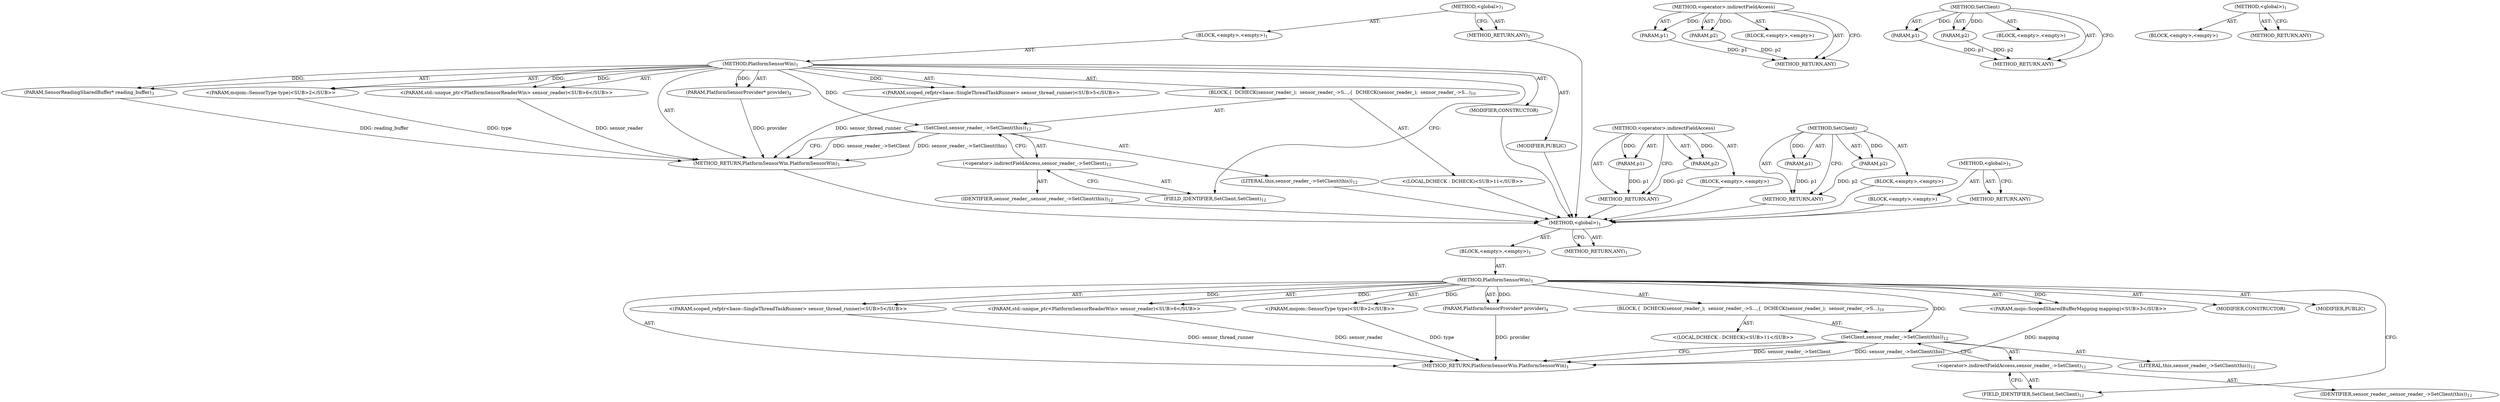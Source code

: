 digraph "&lt;global&gt;" {
vulnerable_6 [label=<(METHOD,&lt;global&gt;)<SUB>1</SUB>>];
vulnerable_7 [label=<(BLOCK,&lt;empty&gt;,&lt;empty&gt;)<SUB>1</SUB>>];
vulnerable_8 [label=<(METHOD,PlatformSensorWin)<SUB>1</SUB>>];
vulnerable_9 [label="<(PARAM,mojom::SensorType type)<SUB>2</SUB>>"];
vulnerable_10 [label="<(PARAM,mojo::ScopedSharedBufferMapping mapping)<SUB>3</SUB>>"];
vulnerable_11 [label=<(PARAM,PlatformSensorProvider* provider)<SUB>4</SUB>>];
vulnerable_12 [label="<(PARAM,scoped_refptr&lt;base::SingleThreadTaskRunner&gt; sensor_thread_runner)<SUB>5</SUB>>"];
vulnerable_13 [label="<(PARAM,std::unique_ptr&lt;PlatformSensorReaderWin&gt; sensor_reader)<SUB>6</SUB>>"];
vulnerable_14 [label=<(BLOCK,{
  DCHECK(sensor_reader_);
  sensor_reader_-&gt;S...,{
  DCHECK(sensor_reader_);
  sensor_reader_-&gt;S...)<SUB>10</SUB>>];
vulnerable_15 [label="<(LOCAL,DCHECK : DCHECK)<SUB>11</SUB>>"];
vulnerable_16 [label=<(SetClient,sensor_reader_-&gt;SetClient(this))<SUB>12</SUB>>];
vulnerable_17 [label=<(&lt;operator&gt;.indirectFieldAccess,sensor_reader_-&gt;SetClient)<SUB>12</SUB>>];
vulnerable_18 [label=<(IDENTIFIER,sensor_reader_,sensor_reader_-&gt;SetClient(this))<SUB>12</SUB>>];
vulnerable_19 [label=<(FIELD_IDENTIFIER,SetClient,SetClient)<SUB>12</SUB>>];
vulnerable_20 [label=<(LITERAL,this,sensor_reader_-&gt;SetClient(this))<SUB>12</SUB>>];
vulnerable_21 [label=<(MODIFIER,CONSTRUCTOR)>];
vulnerable_22 [label=<(MODIFIER,PUBLIC)>];
vulnerable_23 [label=<(METHOD_RETURN,PlatformSensorWin.PlatformSensorWin)<SUB>1</SUB>>];
vulnerable_25 [label=<(METHOD_RETURN,ANY)<SUB>1</SUB>>];
vulnerable_57 [label=<(METHOD,&lt;operator&gt;.indirectFieldAccess)>];
vulnerable_58 [label=<(PARAM,p1)>];
vulnerable_59 [label=<(PARAM,p2)>];
vulnerable_60 [label=<(BLOCK,&lt;empty&gt;,&lt;empty&gt;)>];
vulnerable_61 [label=<(METHOD_RETURN,ANY)>];
vulnerable_52 [label=<(METHOD,SetClient)>];
vulnerable_53 [label=<(PARAM,p1)>];
vulnerable_54 [label=<(PARAM,p2)>];
vulnerable_55 [label=<(BLOCK,&lt;empty&gt;,&lt;empty&gt;)>];
vulnerable_56 [label=<(METHOD_RETURN,ANY)>];
vulnerable_46 [label=<(METHOD,&lt;global&gt;)<SUB>1</SUB>>];
vulnerable_47 [label=<(BLOCK,&lt;empty&gt;,&lt;empty&gt;)>];
vulnerable_48 [label=<(METHOD_RETURN,ANY)>];
fixed_6 [label=<(METHOD,&lt;global&gt;)<SUB>1</SUB>>];
fixed_7 [label=<(BLOCK,&lt;empty&gt;,&lt;empty&gt;)<SUB>1</SUB>>];
fixed_8 [label=<(METHOD,PlatformSensorWin)<SUB>1</SUB>>];
fixed_9 [label="<(PARAM,mojom::SensorType type)<SUB>2</SUB>>"];
fixed_10 [label=<(PARAM,SensorReadingSharedBuffer* reading_buffer)<SUB>3</SUB>>];
fixed_11 [label=<(PARAM,PlatformSensorProvider* provider)<SUB>4</SUB>>];
fixed_12 [label="<(PARAM,scoped_refptr&lt;base::SingleThreadTaskRunner&gt; sensor_thread_runner)<SUB>5</SUB>>"];
fixed_13 [label="<(PARAM,std::unique_ptr&lt;PlatformSensorReaderWin&gt; sensor_reader)<SUB>6</SUB>>"];
fixed_14 [label=<(BLOCK,{
  DCHECK(sensor_reader_);
  sensor_reader_-&gt;S...,{
  DCHECK(sensor_reader_);
  sensor_reader_-&gt;S...)<SUB>10</SUB>>];
fixed_15 [label="<(LOCAL,DCHECK : DCHECK)<SUB>11</SUB>>"];
fixed_16 [label=<(SetClient,sensor_reader_-&gt;SetClient(this))<SUB>12</SUB>>];
fixed_17 [label=<(&lt;operator&gt;.indirectFieldAccess,sensor_reader_-&gt;SetClient)<SUB>12</SUB>>];
fixed_18 [label=<(IDENTIFIER,sensor_reader_,sensor_reader_-&gt;SetClient(this))<SUB>12</SUB>>];
fixed_19 [label=<(FIELD_IDENTIFIER,SetClient,SetClient)<SUB>12</SUB>>];
fixed_20 [label=<(LITERAL,this,sensor_reader_-&gt;SetClient(this))<SUB>12</SUB>>];
fixed_21 [label=<(MODIFIER,CONSTRUCTOR)>];
fixed_22 [label=<(MODIFIER,PUBLIC)>];
fixed_23 [label=<(METHOD_RETURN,PlatformSensorWin.PlatformSensorWin)<SUB>1</SUB>>];
fixed_25 [label=<(METHOD_RETURN,ANY)<SUB>1</SUB>>];
fixed_57 [label=<(METHOD,&lt;operator&gt;.indirectFieldAccess)>];
fixed_58 [label=<(PARAM,p1)>];
fixed_59 [label=<(PARAM,p2)>];
fixed_60 [label=<(BLOCK,&lt;empty&gt;,&lt;empty&gt;)>];
fixed_61 [label=<(METHOD_RETURN,ANY)>];
fixed_52 [label=<(METHOD,SetClient)>];
fixed_53 [label=<(PARAM,p1)>];
fixed_54 [label=<(PARAM,p2)>];
fixed_55 [label=<(BLOCK,&lt;empty&gt;,&lt;empty&gt;)>];
fixed_56 [label=<(METHOD_RETURN,ANY)>];
fixed_46 [label=<(METHOD,&lt;global&gt;)<SUB>1</SUB>>];
fixed_47 [label=<(BLOCK,&lt;empty&gt;,&lt;empty&gt;)>];
fixed_48 [label=<(METHOD_RETURN,ANY)>];
vulnerable_6 -> vulnerable_7  [key=0, label="AST: "];
vulnerable_6 -> vulnerable_25  [key=0, label="AST: "];
vulnerable_6 -> vulnerable_25  [key=1, label="CFG: "];
vulnerable_7 -> vulnerable_8  [key=0, label="AST: "];
vulnerable_8 -> vulnerable_9  [key=0, label="AST: "];
vulnerable_8 -> vulnerable_9  [key=1, label="DDG: "];
vulnerable_8 -> vulnerable_10  [key=0, label="AST: "];
vulnerable_8 -> vulnerable_10  [key=1, label="DDG: "];
vulnerable_8 -> vulnerable_11  [key=0, label="AST: "];
vulnerable_8 -> vulnerable_11  [key=1, label="DDG: "];
vulnerable_8 -> vulnerable_12  [key=0, label="AST: "];
vulnerable_8 -> vulnerable_12  [key=1, label="DDG: "];
vulnerable_8 -> vulnerable_13  [key=0, label="AST: "];
vulnerable_8 -> vulnerable_13  [key=1, label="DDG: "];
vulnerable_8 -> vulnerable_14  [key=0, label="AST: "];
vulnerable_8 -> vulnerable_21  [key=0, label="AST: "];
vulnerable_8 -> vulnerable_22  [key=0, label="AST: "];
vulnerable_8 -> vulnerable_23  [key=0, label="AST: "];
vulnerable_8 -> vulnerable_19  [key=0, label="CFG: "];
vulnerable_8 -> vulnerable_16  [key=0, label="DDG: "];
vulnerable_9 -> vulnerable_23  [key=0, label="DDG: type"];
vulnerable_10 -> vulnerable_23  [key=0, label="DDG: mapping"];
vulnerable_11 -> vulnerable_23  [key=0, label="DDG: provider"];
vulnerable_12 -> vulnerable_23  [key=0, label="DDG: sensor_thread_runner"];
vulnerable_13 -> vulnerable_23  [key=0, label="DDG: sensor_reader"];
vulnerable_14 -> vulnerable_15  [key=0, label="AST: "];
vulnerable_14 -> vulnerable_16  [key=0, label="AST: "];
vulnerable_16 -> vulnerable_17  [key=0, label="AST: "];
vulnerable_16 -> vulnerable_20  [key=0, label="AST: "];
vulnerable_16 -> vulnerable_23  [key=0, label="CFG: "];
vulnerable_16 -> vulnerable_23  [key=1, label="DDG: sensor_reader_-&gt;SetClient"];
vulnerable_16 -> vulnerable_23  [key=2, label="DDG: sensor_reader_-&gt;SetClient(this)"];
vulnerable_17 -> vulnerable_18  [key=0, label="AST: "];
vulnerable_17 -> vulnerable_19  [key=0, label="AST: "];
vulnerable_17 -> vulnerable_16  [key=0, label="CFG: "];
vulnerable_19 -> vulnerable_17  [key=0, label="CFG: "];
vulnerable_57 -> vulnerable_58  [key=0, label="AST: "];
vulnerable_57 -> vulnerable_58  [key=1, label="DDG: "];
vulnerable_57 -> vulnerable_60  [key=0, label="AST: "];
vulnerable_57 -> vulnerable_59  [key=0, label="AST: "];
vulnerable_57 -> vulnerable_59  [key=1, label="DDG: "];
vulnerable_57 -> vulnerable_61  [key=0, label="AST: "];
vulnerable_57 -> vulnerable_61  [key=1, label="CFG: "];
vulnerable_58 -> vulnerable_61  [key=0, label="DDG: p1"];
vulnerable_59 -> vulnerable_61  [key=0, label="DDG: p2"];
vulnerable_52 -> vulnerable_53  [key=0, label="AST: "];
vulnerable_52 -> vulnerable_53  [key=1, label="DDG: "];
vulnerable_52 -> vulnerable_55  [key=0, label="AST: "];
vulnerable_52 -> vulnerable_54  [key=0, label="AST: "];
vulnerable_52 -> vulnerable_54  [key=1, label="DDG: "];
vulnerable_52 -> vulnerable_56  [key=0, label="AST: "];
vulnerable_52 -> vulnerable_56  [key=1, label="CFG: "];
vulnerable_53 -> vulnerable_56  [key=0, label="DDG: p1"];
vulnerable_54 -> vulnerable_56  [key=0, label="DDG: p2"];
vulnerable_46 -> vulnerable_47  [key=0, label="AST: "];
vulnerable_46 -> vulnerable_48  [key=0, label="AST: "];
vulnerable_46 -> vulnerable_48  [key=1, label="CFG: "];
fixed_6 -> fixed_7  [key=0, label="AST: "];
fixed_6 -> fixed_25  [key=0, label="AST: "];
fixed_6 -> fixed_25  [key=1, label="CFG: "];
fixed_7 -> fixed_8  [key=0, label="AST: "];
fixed_8 -> fixed_9  [key=0, label="AST: "];
fixed_8 -> fixed_9  [key=1, label="DDG: "];
fixed_8 -> fixed_10  [key=0, label="AST: "];
fixed_8 -> fixed_10  [key=1, label="DDG: "];
fixed_8 -> fixed_11  [key=0, label="AST: "];
fixed_8 -> fixed_11  [key=1, label="DDG: "];
fixed_8 -> fixed_12  [key=0, label="AST: "];
fixed_8 -> fixed_12  [key=1, label="DDG: "];
fixed_8 -> fixed_13  [key=0, label="AST: "];
fixed_8 -> fixed_13  [key=1, label="DDG: "];
fixed_8 -> fixed_14  [key=0, label="AST: "];
fixed_8 -> fixed_21  [key=0, label="AST: "];
fixed_8 -> fixed_22  [key=0, label="AST: "];
fixed_8 -> fixed_23  [key=0, label="AST: "];
fixed_8 -> fixed_19  [key=0, label="CFG: "];
fixed_8 -> fixed_16  [key=0, label="DDG: "];
fixed_9 -> fixed_23  [key=0, label="DDG: type"];
fixed_10 -> fixed_23  [key=0, label="DDG: reading_buffer"];
fixed_11 -> fixed_23  [key=0, label="DDG: provider"];
fixed_12 -> fixed_23  [key=0, label="DDG: sensor_thread_runner"];
fixed_13 -> fixed_23  [key=0, label="DDG: sensor_reader"];
fixed_14 -> fixed_15  [key=0, label="AST: "];
fixed_14 -> fixed_16  [key=0, label="AST: "];
fixed_15 -> vulnerable_6  [key=0];
fixed_16 -> fixed_17  [key=0, label="AST: "];
fixed_16 -> fixed_20  [key=0, label="AST: "];
fixed_16 -> fixed_23  [key=0, label="CFG: "];
fixed_16 -> fixed_23  [key=1, label="DDG: sensor_reader_-&gt;SetClient"];
fixed_16 -> fixed_23  [key=2, label="DDG: sensor_reader_-&gt;SetClient(this)"];
fixed_17 -> fixed_18  [key=0, label="AST: "];
fixed_17 -> fixed_19  [key=0, label="AST: "];
fixed_17 -> fixed_16  [key=0, label="CFG: "];
fixed_18 -> vulnerable_6  [key=0];
fixed_19 -> fixed_17  [key=0, label="CFG: "];
fixed_20 -> vulnerable_6  [key=0];
fixed_21 -> vulnerable_6  [key=0];
fixed_22 -> vulnerable_6  [key=0];
fixed_23 -> vulnerable_6  [key=0];
fixed_25 -> vulnerable_6  [key=0];
fixed_57 -> fixed_58  [key=0, label="AST: "];
fixed_57 -> fixed_58  [key=1, label="DDG: "];
fixed_57 -> fixed_60  [key=0, label="AST: "];
fixed_57 -> fixed_59  [key=0, label="AST: "];
fixed_57 -> fixed_59  [key=1, label="DDG: "];
fixed_57 -> fixed_61  [key=0, label="AST: "];
fixed_57 -> fixed_61  [key=1, label="CFG: "];
fixed_58 -> fixed_61  [key=0, label="DDG: p1"];
fixed_59 -> fixed_61  [key=0, label="DDG: p2"];
fixed_60 -> vulnerable_6  [key=0];
fixed_61 -> vulnerable_6  [key=0];
fixed_52 -> fixed_53  [key=0, label="AST: "];
fixed_52 -> fixed_53  [key=1, label="DDG: "];
fixed_52 -> fixed_55  [key=0, label="AST: "];
fixed_52 -> fixed_54  [key=0, label="AST: "];
fixed_52 -> fixed_54  [key=1, label="DDG: "];
fixed_52 -> fixed_56  [key=0, label="AST: "];
fixed_52 -> fixed_56  [key=1, label="CFG: "];
fixed_53 -> fixed_56  [key=0, label="DDG: p1"];
fixed_54 -> fixed_56  [key=0, label="DDG: p2"];
fixed_55 -> vulnerable_6  [key=0];
fixed_56 -> vulnerable_6  [key=0];
fixed_46 -> fixed_47  [key=0, label="AST: "];
fixed_46 -> fixed_48  [key=0, label="AST: "];
fixed_46 -> fixed_48  [key=1, label="CFG: "];
fixed_47 -> vulnerable_6  [key=0];
fixed_48 -> vulnerable_6  [key=0];
}
